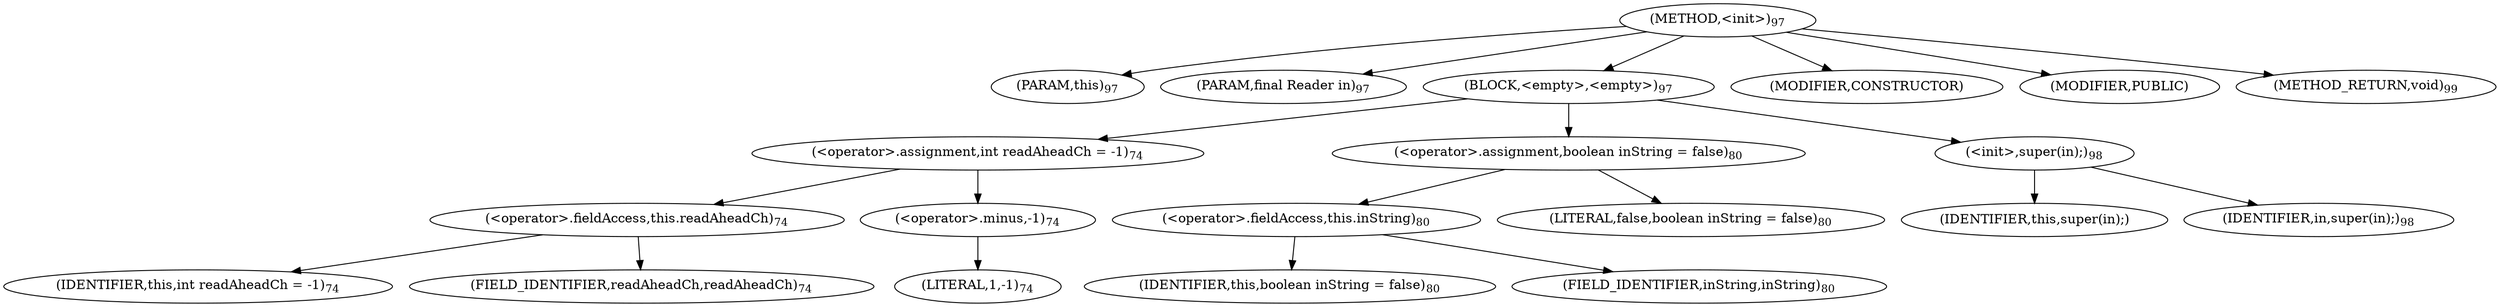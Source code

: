 digraph "&lt;init&gt;" {  
"36" [label = <(METHOD,&lt;init&gt;)<SUB>97</SUB>> ]
"6" [label = <(PARAM,this)<SUB>97</SUB>> ]
"37" [label = <(PARAM,final Reader in)<SUB>97</SUB>> ]
"38" [label = <(BLOCK,&lt;empty&gt;,&lt;empty&gt;)<SUB>97</SUB>> ]
"39" [label = <(&lt;operator&gt;.assignment,int readAheadCh = -1)<SUB>74</SUB>> ]
"40" [label = <(&lt;operator&gt;.fieldAccess,this.readAheadCh)<SUB>74</SUB>> ]
"41" [label = <(IDENTIFIER,this,int readAheadCh = -1)<SUB>74</SUB>> ]
"42" [label = <(FIELD_IDENTIFIER,readAheadCh,readAheadCh)<SUB>74</SUB>> ]
"43" [label = <(&lt;operator&gt;.minus,-1)<SUB>74</SUB>> ]
"44" [label = <(LITERAL,1,-1)<SUB>74</SUB>> ]
"45" [label = <(&lt;operator&gt;.assignment,boolean inString = false)<SUB>80</SUB>> ]
"46" [label = <(&lt;operator&gt;.fieldAccess,this.inString)<SUB>80</SUB>> ]
"47" [label = <(IDENTIFIER,this,boolean inString = false)<SUB>80</SUB>> ]
"48" [label = <(FIELD_IDENTIFIER,inString,inString)<SUB>80</SUB>> ]
"49" [label = <(LITERAL,false,boolean inString = false)<SUB>80</SUB>> ]
"50" [label = <(&lt;init&gt;,super(in);)<SUB>98</SUB>> ]
"5" [label = <(IDENTIFIER,this,super(in);)> ]
"51" [label = <(IDENTIFIER,in,super(in);)<SUB>98</SUB>> ]
"52" [label = <(MODIFIER,CONSTRUCTOR)> ]
"53" [label = <(MODIFIER,PUBLIC)> ]
"54" [label = <(METHOD_RETURN,void)<SUB>99</SUB>> ]
  "36" -> "6" 
  "36" -> "37" 
  "36" -> "38" 
  "36" -> "52" 
  "36" -> "53" 
  "36" -> "54" 
  "38" -> "39" 
  "38" -> "45" 
  "38" -> "50" 
  "39" -> "40" 
  "39" -> "43" 
  "40" -> "41" 
  "40" -> "42" 
  "43" -> "44" 
  "45" -> "46" 
  "45" -> "49" 
  "46" -> "47" 
  "46" -> "48" 
  "50" -> "5" 
  "50" -> "51" 
}
